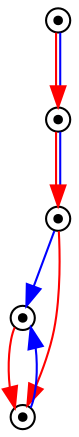 digraph G {
Player1X1XGround0X1XSausage00X1XSausage10X1XIsland0X1X		[ label="" shape=point peripheries=2 ];
Player1X1XGround0X1XSausage01X2XSausage10X1XIsland0X1X		[ label="" shape=point peripheries=2 ];
Player1X1XGround0X1XSausage01X2XSausage11X2XIsland0X1X		[ label="" shape=point peripheries=2 ];
Player1X1XGround0X1XSausage01X2XSausage11X2XIsland2X1X		[ label="" shape=point peripheries=2 ];
Player1X1XGround0X1XSausage01X2XSausage11X2XIsland1X1X		[ label="" shape=point peripheries=2 ];
	"Player1X1XGround0X1XSausage00X1XSausage10X1XIsland0X1X" -> "Player1X1XGround0X1XSausage01X2XSausage10X1XIsland0X1X"[ color="red:blue" ];
	"Player1X1XGround0X1XSausage01X2XSausage10X1XIsland0X1X" -> "Player1X1XGround0X1XSausage01X2XSausage11X2XIsland0X1X"[ color="red:blue" ];
	"Player1X1XGround0X1XSausage01X2XSausage11X2XIsland0X1X" -> "Player1X1XGround0X1XSausage01X2XSausage11X2XIsland2X1X"[ color=blue ];
	"Player1X1XGround0X1XSausage01X2XSausage11X2XIsland0X1X" -> "Player1X1XGround0X1XSausage01X2XSausage11X2XIsland1X1X"[ color=red ];
	"Player1X1XGround0X1XSausage01X2XSausage11X2XIsland2X1X" -> "Player1X1XGround0X1XSausage01X2XSausage11X2XIsland1X1X"[ color=red ];
	"Player1X1XGround0X1XSausage01X2XSausage11X2XIsland1X1X" -> "Player1X1XGround0X1XSausage01X2XSausage11X2XIsland2X1X"[ color=blue ];
}